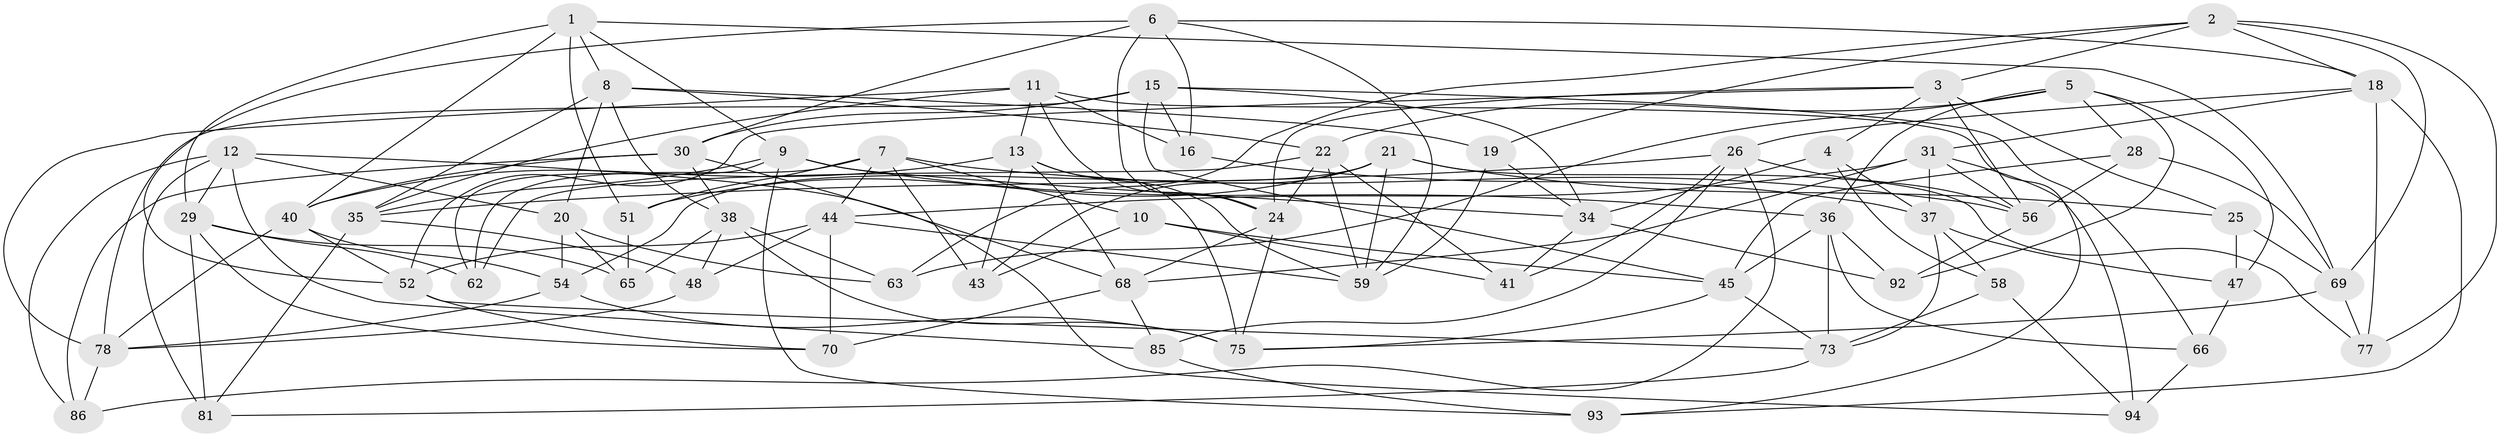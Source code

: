 // original degree distribution, {4: 1.0}
// Generated by graph-tools (version 1.1) at 2025/39/02/21/25 10:39:01]
// undirected, 62 vertices, 161 edges
graph export_dot {
graph [start="1"]
  node [color=gray90,style=filled];
  1 [super="+53"];
  2 [super="+46"];
  3 [super="+49"];
  4;
  5 [super="+87"];
  6 [super="+17"];
  7 [super="+100"];
  8 [super="+42"];
  9 [super="+76"];
  10;
  11 [super="+14"];
  12 [super="+99"];
  13 [super="+61"];
  15 [super="+23"];
  16;
  18 [super="+27"];
  19;
  20 [super="+32"];
  21 [super="+71"];
  22 [super="+33"];
  24 [super="+97"];
  25;
  26 [super="+55"];
  28;
  29 [super="+98"];
  30 [super="+57"];
  31 [super="+50"];
  34 [super="+67"];
  35 [super="+39"];
  36 [super="+83"];
  37 [super="+91"];
  38 [super="+60"];
  40 [super="+84"];
  41;
  43;
  44 [super="+89"];
  45 [super="+96"];
  47;
  48;
  51;
  52 [super="+72"];
  54 [super="+74"];
  56 [super="+90"];
  58;
  59 [super="+64"];
  62;
  63;
  65;
  66;
  68 [super="+82"];
  69 [super="+95"];
  70;
  73 [super="+88"];
  75 [super="+79"];
  77;
  78 [super="+80"];
  81;
  85;
  86;
  92;
  93;
  94;
  1 -- 51;
  1 -- 69;
  1 -- 29;
  1 -- 40;
  1 -- 8;
  1 -- 9;
  2 -- 69;
  2 -- 19;
  2 -- 3;
  2 -- 18;
  2 -- 77;
  2 -- 63;
  3 -- 24;
  3 -- 52;
  3 -- 25;
  3 -- 4;
  3 -- 56;
  4 -- 37;
  4 -- 58;
  4 -- 34;
  5 -- 28;
  5 -- 47;
  5 -- 92;
  5 -- 36;
  5 -- 22;
  5 -- 63;
  6 -- 16;
  6 -- 18;
  6 -- 30;
  6 -- 52;
  6 -- 59;
  6 -- 24;
  7 -- 56;
  7 -- 43;
  7 -- 51;
  7 -- 10;
  7 -- 44;
  7 -- 62;
  8 -- 35;
  8 -- 20;
  8 -- 19;
  8 -- 22;
  8 -- 38;
  9 -- 34;
  9 -- 62;
  9 -- 35;
  9 -- 93;
  9 -- 36;
  10 -- 43;
  10 -- 41;
  10 -- 45;
  11 -- 24;
  11 -- 93;
  11 -- 16;
  11 -- 35;
  11 -- 13;
  11 -- 78;
  12 -- 86;
  12 -- 29;
  12 -- 81;
  12 -- 85;
  12 -- 94;
  12 -- 20;
  13 -- 59;
  13 -- 40;
  13 -- 43;
  13 -- 68;
  13 -- 75;
  15 -- 16;
  15 -- 78;
  15 -- 34;
  15 -- 66;
  15 -- 45;
  15 -- 30;
  16 -- 37;
  18 -- 93;
  18 -- 26;
  18 -- 77;
  18 -- 31;
  19 -- 59;
  19 -- 34;
  20 -- 65;
  20 -- 63;
  20 -- 54 [weight=2];
  21 -- 77;
  21 -- 43;
  21 -- 54;
  21 -- 25;
  21 -- 51;
  21 -- 59;
  22 -- 24;
  22 -- 41;
  22 -- 62;
  22 -- 59;
  24 -- 68;
  24 -- 75;
  25 -- 47;
  25 -- 69;
  26 -- 35;
  26 -- 41;
  26 -- 85;
  26 -- 86;
  26 -- 56;
  28 -- 56;
  28 -- 69;
  28 -- 45;
  29 -- 70;
  29 -- 81;
  29 -- 62;
  29 -- 65;
  30 -- 38;
  30 -- 40;
  30 -- 68;
  30 -- 86;
  31 -- 44;
  31 -- 68;
  31 -- 56;
  31 -- 37;
  31 -- 94;
  34 -- 41;
  34 -- 92;
  35 -- 48;
  35 -- 81;
  36 -- 92;
  36 -- 66;
  36 -- 45;
  36 -- 73;
  37 -- 58;
  37 -- 47;
  37 -- 73;
  38 -- 65;
  38 -- 63;
  38 -- 48;
  38 -- 75;
  40 -- 78;
  40 -- 54;
  40 -- 52;
  44 -- 70;
  44 -- 48;
  44 -- 59;
  44 -- 52;
  45 -- 75;
  45 -- 73;
  47 -- 66;
  48 -- 78;
  51 -- 65;
  52 -- 73;
  52 -- 70;
  54 -- 75;
  54 -- 78;
  56 -- 92;
  58 -- 94;
  58 -- 73;
  66 -- 94;
  68 -- 85;
  68 -- 70;
  69 -- 77;
  69 -- 75;
  73 -- 81;
  78 -- 86;
  85 -- 93;
}
